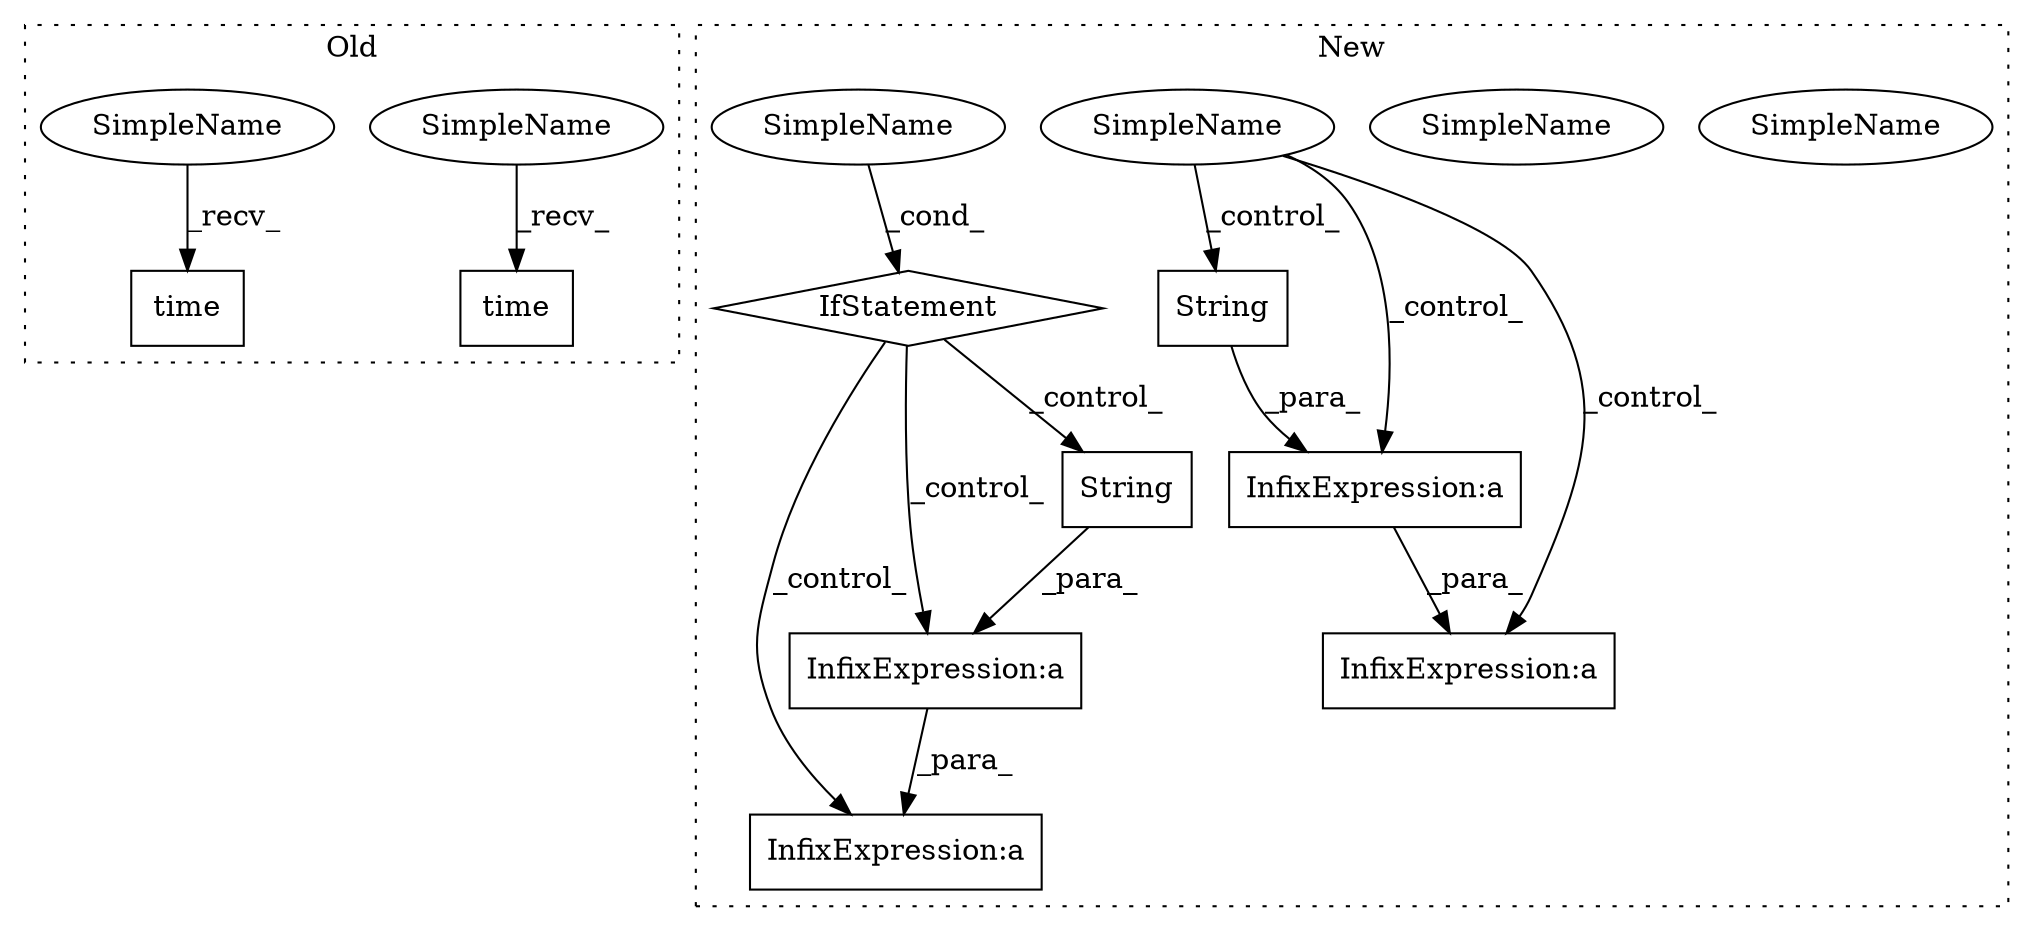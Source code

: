 digraph G {
subgraph cluster0 {
1 [label="time" a="32" s="6697" l="6" shape="box"];
3 [label="time" a="32" s="4137" l="6" shape="box"];
14 [label="SimpleName" a="42" s="4132" l="4" shape="ellipse"];
15 [label="SimpleName" a="42" s="6692" l="4" shape="ellipse"];
label = "Old";
style="dotted";
}
subgraph cluster1 {
2 [label="String" a="32" s="6498,6512" l="7,1" shape="box"];
4 [label="String" a="32" s="5987,6001" l="7,1" shape="box"];
5 [label="InfixExpression:a" a="27" s="6003" l="3" shape="box"];
6 [label="InfixExpression:a" a="27" s="5984" l="3" shape="box"];
7 [label="InfixExpression:a" a="27" s="6514" l="3" shape="box"];
8 [label="InfixExpression:a" a="27" s="6495" l="3" shape="box"];
9 [label="SimpleName" a="42" s="6432" l="7" shape="ellipse"];
10 [label="SimpleName" a="42" s="5919" l="7" shape="ellipse"];
11 [label="IfStatement" a="25" s="6428,6439" l="4,2" shape="diamond"];
12 [label="SimpleName" a="42" s="5919" l="7" shape="ellipse"];
13 [label="SimpleName" a="42" s="6432" l="7" shape="ellipse"];
label = "New";
style="dotted";
}
2 -> 8 [label="_para_"];
4 -> 6 [label="_para_"];
6 -> 5 [label="_para_"];
8 -> 7 [label="_para_"];
11 -> 2 [label="_control_"];
11 -> 7 [label="_control_"];
11 -> 8 [label="_control_"];
12 -> 6 [label="_control_"];
12 -> 4 [label="_control_"];
12 -> 5 [label="_control_"];
13 -> 11 [label="_cond_"];
14 -> 3 [label="_recv_"];
15 -> 1 [label="_recv_"];
}